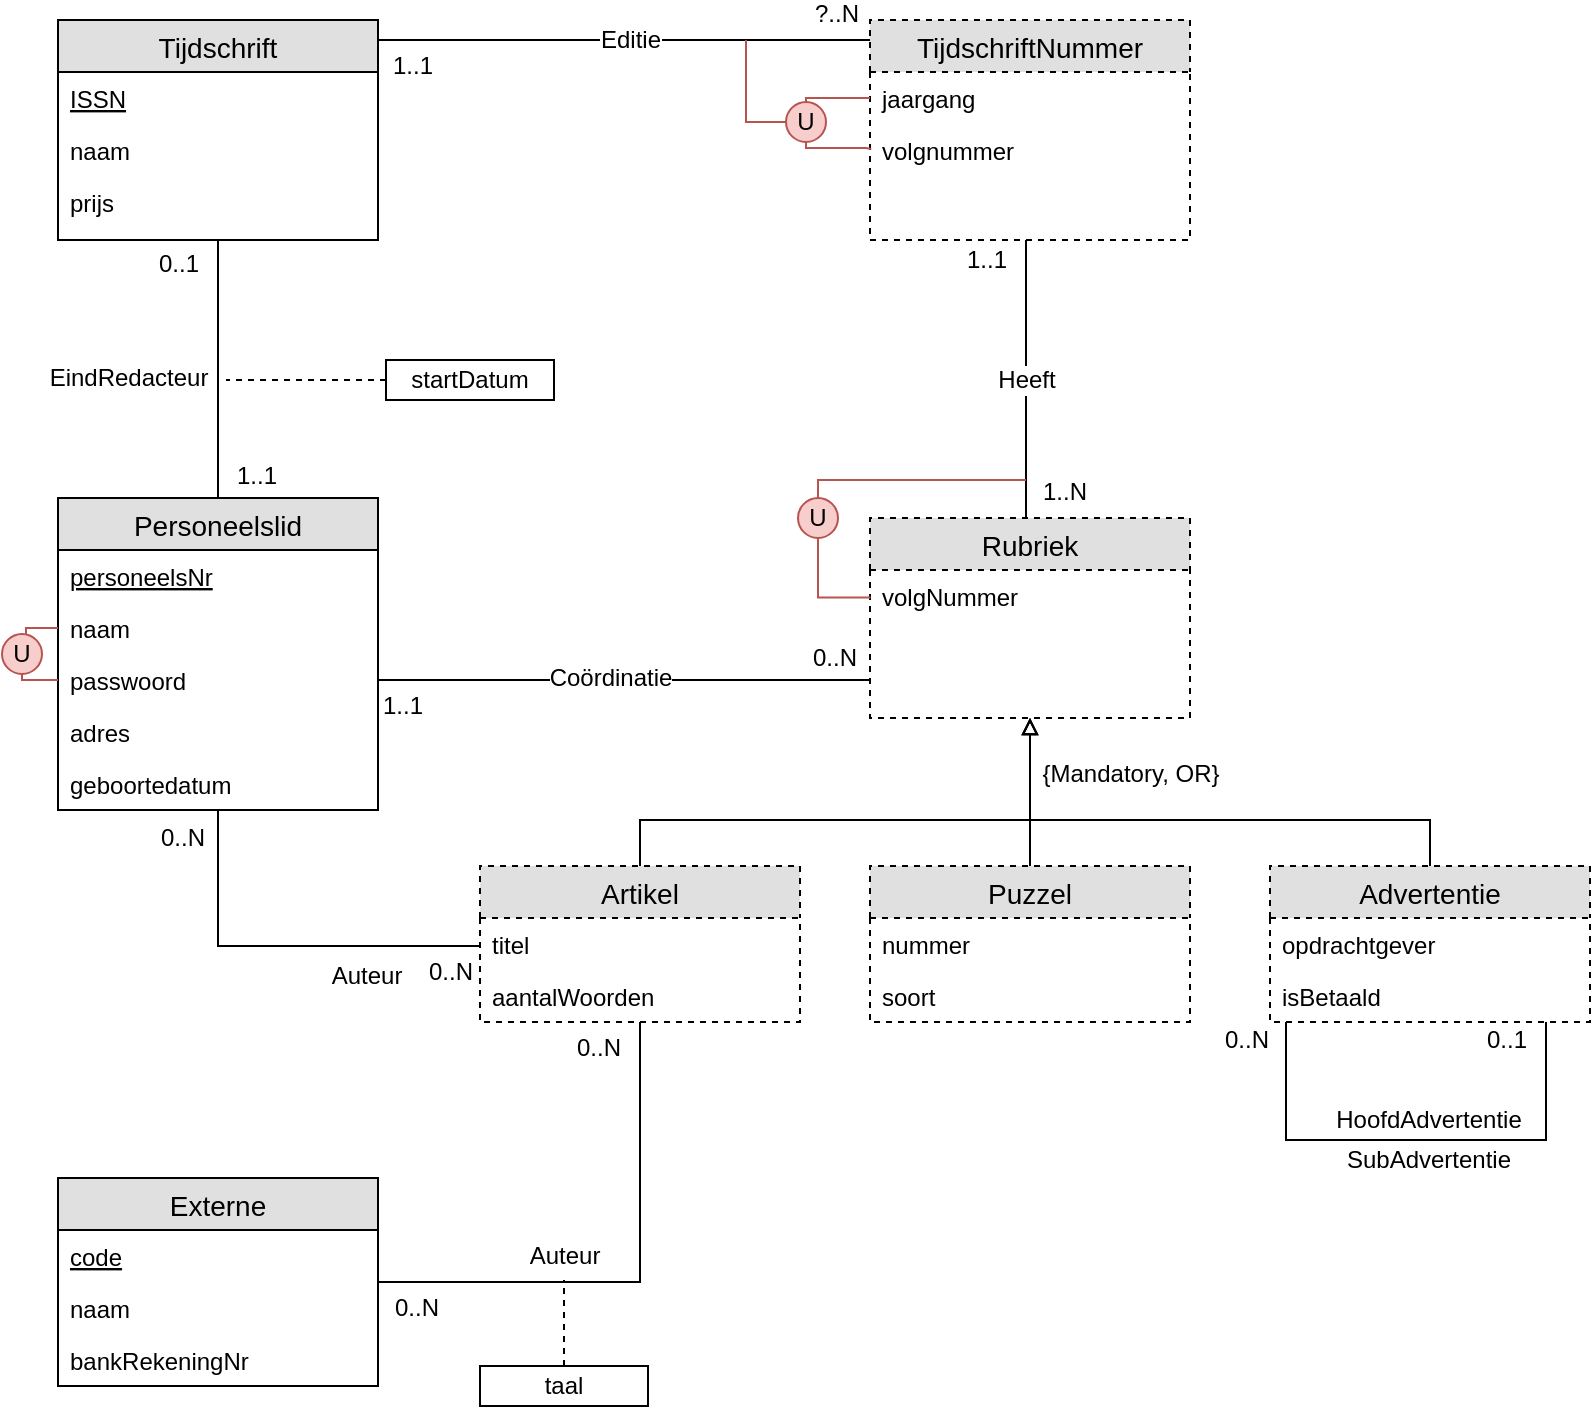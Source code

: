 <mxfile version="11.3.0" type="device" pages="1"><diagram id="4xq9xiqRc_igh71hhTV1" name="Page-1"><mxGraphModel dx="2786" dy="2046" grid="1" gridSize="10" guides="1" tooltips="1" connect="1" arrows="1" fold="1" page="1" pageScale="1" pageWidth="850" pageHeight="1100" math="0" shadow="0"><root><mxCell id="0"/><mxCell id="1" parent="0"/><mxCell id="eRNloQEwD60vDwMoWf8W-10" value="" style="edgeStyle=orthogonalEdgeStyle;rounded=0;orthogonalLoop=1;jettySize=auto;html=1;endArrow=none;endFill=0;" edge="1" parent="1" source="eRNloQEwD60vDwMoWf8W-1" target="eRNloQEwD60vDwMoWf8W-6"><mxGeometry relative="1" as="geometry"><Array as="points"><mxPoint x="410" y="40"/><mxPoint x="410" y="40"/></Array></mxGeometry></mxCell><mxCell id="eRNloQEwD60vDwMoWf8W-54" value="Editie" style="text;html=1;resizable=0;points=[];align=center;verticalAlign=middle;labelBackgroundColor=#ffffff;" vertex="1" connectable="0" parent="eRNloQEwD60vDwMoWf8W-10"><mxGeometry x="-0.111" y="3" relative="1" as="geometry"><mxPoint x="16" y="3" as="offset"/></mxGeometry></mxCell><mxCell id="eRNloQEwD60vDwMoWf8W-55" value="?..N" style="text;html=1;resizable=0;points=[];align=center;verticalAlign=middle;labelBackgroundColor=#ffffff;" vertex="1" connectable="0" parent="eRNloQEwD60vDwMoWf8W-10"><mxGeometry x="0.866" relative="1" as="geometry"><mxPoint x="-1" y="-13" as="offset"/></mxGeometry></mxCell><mxCell id="eRNloQEwD60vDwMoWf8W-56" value="1..1" style="text;html=1;resizable=0;points=[];align=center;verticalAlign=middle;labelBackgroundColor=#ffffff;" vertex="1" connectable="0" parent="eRNloQEwD60vDwMoWf8W-10"><mxGeometry x="0.359" y="-169" relative="1" as="geometry"><mxPoint x="-150" y="-156" as="offset"/></mxGeometry></mxCell><mxCell id="eRNloQEwD60vDwMoWf8W-20" value="" style="edgeStyle=orthogonalEdgeStyle;rounded=0;orthogonalLoop=1;jettySize=auto;html=1;endArrow=none;endFill=0;" edge="1" parent="1" source="eRNloQEwD60vDwMoWf8W-1" target="eRNloQEwD60vDwMoWf8W-16"><mxGeometry relative="1" as="geometry"><Array as="points"><mxPoint x="146" y="200"/><mxPoint x="146" y="200"/></Array></mxGeometry></mxCell><mxCell id="eRNloQEwD60vDwMoWf8W-51" value="EindRedacteur" style="text;html=1;resizable=0;points=[];align=center;verticalAlign=middle;labelBackgroundColor=#ffffff;" vertex="1" connectable="0" parent="eRNloQEwD60vDwMoWf8W-20"><mxGeometry x="0.109" relative="1" as="geometry"><mxPoint x="-45" y="-3" as="offset"/></mxGeometry></mxCell><mxCell id="eRNloQEwD60vDwMoWf8W-52" value="0..1" style="text;html=1;resizable=0;points=[];align=center;verticalAlign=middle;labelBackgroundColor=#ffffff;" vertex="1" connectable="0" parent="eRNloQEwD60vDwMoWf8W-20"><mxGeometry x="-0.879" y="-1" relative="1" as="geometry"><mxPoint x="-19" y="3.5" as="offset"/></mxGeometry></mxCell><mxCell id="eRNloQEwD60vDwMoWf8W-53" value="1..1" style="text;html=1;resizable=0;points=[];align=center;verticalAlign=middle;labelBackgroundColor=#ffffff;" vertex="1" connectable="0" parent="eRNloQEwD60vDwMoWf8W-20"><mxGeometry x="0.849" y="-1" relative="1" as="geometry"><mxPoint x="20" y="-2" as="offset"/></mxGeometry></mxCell><mxCell id="eRNloQEwD60vDwMoWf8W-1" value="Tijdschrift" style="swimlane;fontStyle=0;childLayout=stackLayout;horizontal=1;startSize=26;fillColor=#e0e0e0;horizontalStack=0;resizeParent=1;resizeParentMax=0;resizeLast=0;collapsible=1;marginBottom=0;swimlaneFillColor=#ffffff;align=center;fontSize=14;" vertex="1" parent="1"><mxGeometry x="66" y="30" width="160" height="110" as="geometry"/></mxCell><mxCell id="eRNloQEwD60vDwMoWf8W-2" value="ISSN" style="text;strokeColor=none;fillColor=none;spacingLeft=4;spacingRight=4;overflow=hidden;rotatable=0;points=[[0,0.5],[1,0.5]];portConstraint=eastwest;fontSize=12;fontStyle=4" vertex="1" parent="eRNloQEwD60vDwMoWf8W-1"><mxGeometry y="26" width="160" height="26" as="geometry"/></mxCell><mxCell id="eRNloQEwD60vDwMoWf8W-3" value="naam" style="text;strokeColor=none;fillColor=none;spacingLeft=4;spacingRight=4;overflow=hidden;rotatable=0;points=[[0,0.5],[1,0.5]];portConstraint=eastwest;fontSize=12;" vertex="1" parent="eRNloQEwD60vDwMoWf8W-1"><mxGeometry y="52" width="160" height="26" as="geometry"/></mxCell><mxCell id="eRNloQEwD60vDwMoWf8W-4" value="prijs" style="text;strokeColor=none;fillColor=none;spacingLeft=4;spacingRight=4;overflow=hidden;rotatable=0;points=[[0,0.5],[1,0.5]];portConstraint=eastwest;fontSize=12;" vertex="1" parent="eRNloQEwD60vDwMoWf8W-1"><mxGeometry y="78" width="160" height="32" as="geometry"/></mxCell><mxCell id="eRNloQEwD60vDwMoWf8W-49" style="edgeStyle=orthogonalEdgeStyle;rounded=0;orthogonalLoop=1;jettySize=auto;html=1;endArrow=none;endFill=0;" edge="1" parent="1" source="eRNloQEwD60vDwMoWf8W-16" target="eRNloQEwD60vDwMoWf8W-11"><mxGeometry relative="1" as="geometry"><Array as="points"><mxPoint x="372" y="360"/><mxPoint x="372" y="360"/></Array></mxGeometry></mxCell><mxCell id="eRNloQEwD60vDwMoWf8W-61" value="Coördinatie" style="text;html=1;resizable=0;points=[];align=center;verticalAlign=middle;labelBackgroundColor=#ffffff;" vertex="1" connectable="0" parent="eRNloQEwD60vDwMoWf8W-49"><mxGeometry x="-0.063" y="1" relative="1" as="geometry"><mxPoint as="offset"/></mxGeometry></mxCell><mxCell id="eRNloQEwD60vDwMoWf8W-62" value="0..N" style="text;html=1;resizable=0;points=[];align=center;verticalAlign=middle;labelBackgroundColor=#ffffff;" vertex="1" connectable="0" parent="eRNloQEwD60vDwMoWf8W-49"><mxGeometry x="0.913" relative="1" as="geometry"><mxPoint x="-7.5" y="-11" as="offset"/></mxGeometry></mxCell><mxCell id="eRNloQEwD60vDwMoWf8W-63" value="1..1" style="text;html=1;resizable=0;points=[];align=center;verticalAlign=middle;labelBackgroundColor=#ffffff;" vertex="1" connectable="0" parent="eRNloQEwD60vDwMoWf8W-49"><mxGeometry x="-0.498" y="58" relative="1" as="geometry"><mxPoint x="-50" y="71" as="offset"/></mxGeometry></mxCell><mxCell id="eRNloQEwD60vDwMoWf8W-50" style="edgeStyle=orthogonalEdgeStyle;rounded=0;orthogonalLoop=1;jettySize=auto;html=1;endArrow=none;endFill=0;" edge="1" parent="1" source="eRNloQEwD60vDwMoWf8W-16" target="eRNloQEwD60vDwMoWf8W-25"><mxGeometry relative="1" as="geometry"><Array as="points"><mxPoint x="146" y="493"/></Array></mxGeometry></mxCell><mxCell id="eRNloQEwD60vDwMoWf8W-64" value="Auteur" style="text;html=1;resizable=0;points=[];align=center;verticalAlign=middle;labelBackgroundColor=#ffffff;" vertex="1" connectable="0" parent="eRNloQEwD60vDwMoWf8W-50"><mxGeometry x="-0.399" y="23" relative="1" as="geometry"><mxPoint x="51" y="23" as="offset"/></mxGeometry></mxCell><mxCell id="eRNloQEwD60vDwMoWf8W-65" value="0..N" style="text;html=1;resizable=0;points=[];align=center;verticalAlign=middle;labelBackgroundColor=#ffffff;" vertex="1" connectable="0" parent="eRNloQEwD60vDwMoWf8W-50"><mxGeometry x="-0.899" relative="1" as="geometry"><mxPoint x="-18.5" y="3.5" as="offset"/></mxGeometry></mxCell><mxCell id="eRNloQEwD60vDwMoWf8W-66" value="0..N" style="text;html=1;resizable=0;points=[];align=center;verticalAlign=middle;labelBackgroundColor=#ffffff;" vertex="1" connectable="0" parent="eRNloQEwD60vDwMoWf8W-50"><mxGeometry x="0.869" y="3" relative="1" as="geometry"><mxPoint x="-2.5" y="16" as="offset"/></mxGeometry></mxCell><mxCell id="eRNloQEwD60vDwMoWf8W-16" value="Personeelslid" style="swimlane;fontStyle=0;childLayout=stackLayout;horizontal=1;startSize=26;fillColor=#e0e0e0;horizontalStack=0;resizeParent=1;resizeParentMax=0;resizeLast=0;collapsible=1;marginBottom=0;swimlaneFillColor=#ffffff;align=center;fontSize=14;" vertex="1" parent="1"><mxGeometry x="66" y="269" width="160" height="156" as="geometry"/></mxCell><mxCell id="eRNloQEwD60vDwMoWf8W-17" value="personeelsNr" style="text;strokeColor=none;fillColor=none;spacingLeft=4;spacingRight=4;overflow=hidden;rotatable=0;points=[[0,0.5],[1,0.5]];portConstraint=eastwest;fontSize=12;fontStyle=4" vertex="1" parent="eRNloQEwD60vDwMoWf8W-16"><mxGeometry y="26" width="160" height="26" as="geometry"/></mxCell><mxCell id="eRNloQEwD60vDwMoWf8W-18" value="naam" style="text;strokeColor=none;fillColor=none;spacingLeft=4;spacingRight=4;overflow=hidden;rotatable=0;points=[[0,0.5],[1,0.5]];portConstraint=eastwest;fontSize=12;" vertex="1" parent="eRNloQEwD60vDwMoWf8W-16"><mxGeometry y="52" width="160" height="26" as="geometry"/></mxCell><mxCell id="eRNloQEwD60vDwMoWf8W-19" value="passwoord" style="text;strokeColor=none;fillColor=none;spacingLeft=4;spacingRight=4;overflow=hidden;rotatable=0;points=[[0,0.5],[1,0.5]];portConstraint=eastwest;fontSize=12;" vertex="1" parent="eRNloQEwD60vDwMoWf8W-16"><mxGeometry y="78" width="160" height="26" as="geometry"/></mxCell><mxCell id="eRNloQEwD60vDwMoWf8W-46" value="adres" style="text;strokeColor=none;fillColor=none;spacingLeft=4;spacingRight=4;overflow=hidden;rotatable=0;points=[[0,0.5],[1,0.5]];portConstraint=eastwest;fontSize=12;" vertex="1" parent="eRNloQEwD60vDwMoWf8W-16"><mxGeometry y="104" width="160" height="26" as="geometry"/></mxCell><mxCell id="eRNloQEwD60vDwMoWf8W-47" value="geboortedatum" style="text;strokeColor=none;fillColor=none;spacingLeft=4;spacingRight=4;overflow=hidden;rotatable=0;points=[[0,0.5],[1,0.5]];portConstraint=eastwest;fontSize=12;" vertex="1" parent="eRNloQEwD60vDwMoWf8W-16"><mxGeometry y="130" width="160" height="26" as="geometry"/></mxCell><mxCell id="eRNloQEwD60vDwMoWf8W-15" value="" style="edgeStyle=orthogonalEdgeStyle;rounded=0;orthogonalLoop=1;jettySize=auto;html=1;endArrow=none;endFill=0;" edge="1" parent="1"><mxGeometry relative="1" as="geometry"><mxPoint x="550" y="140" as="sourcePoint"/><mxPoint x="550" y="279" as="targetPoint"/></mxGeometry></mxCell><mxCell id="eRNloQEwD60vDwMoWf8W-57" value="Heeft" style="text;html=1;resizable=0;points=[];align=center;verticalAlign=middle;labelBackgroundColor=#ffffff;" vertex="1" connectable="0" parent="eRNloQEwD60vDwMoWf8W-15"><mxGeometry x="-0.166" relative="1" as="geometry"><mxPoint y="11.5" as="offset"/></mxGeometry></mxCell><mxCell id="eRNloQEwD60vDwMoWf8W-58" value="1..1" style="text;html=1;resizable=0;points=[];align=center;verticalAlign=middle;labelBackgroundColor=#ffffff;" vertex="1" connectable="0" parent="eRNloQEwD60vDwMoWf8W-15"><mxGeometry x="-0.885" y="-1" relative="1" as="geometry"><mxPoint x="-19" y="1.5" as="offset"/></mxGeometry></mxCell><mxCell id="eRNloQEwD60vDwMoWf8W-59" value="1..N" style="text;html=1;resizable=0;points=[];align=center;verticalAlign=middle;labelBackgroundColor=#ffffff;" vertex="1" connectable="0" parent="eRNloQEwD60vDwMoWf8W-15"><mxGeometry x="0.818" y="-1" relative="1" as="geometry"><mxPoint x="20" y="-0.5" as="offset"/></mxGeometry></mxCell><mxCell id="eRNloQEwD60vDwMoWf8W-6" value="TijdschriftNummer" style="swimlane;fontStyle=0;childLayout=stackLayout;horizontal=1;startSize=26;fillColor=#e0e0e0;horizontalStack=0;resizeParent=1;resizeParentMax=0;resizeLast=0;collapsible=1;marginBottom=0;swimlaneFillColor=#ffffff;align=center;fontSize=14;dashed=1;" vertex="1" parent="1"><mxGeometry x="472" y="30" width="160" height="110" as="geometry"/></mxCell><mxCell id="eRNloQEwD60vDwMoWf8W-7" value="jaargang" style="text;strokeColor=none;fillColor=none;spacingLeft=4;spacingRight=4;overflow=hidden;rotatable=0;points=[[0,0.5],[1,0.5]];portConstraint=eastwest;fontSize=12;" vertex="1" parent="eRNloQEwD60vDwMoWf8W-6"><mxGeometry y="26" width="160" height="26" as="geometry"/></mxCell><mxCell id="eRNloQEwD60vDwMoWf8W-8" value="volgnummer" style="text;strokeColor=none;fillColor=none;spacingLeft=4;spacingRight=4;overflow=hidden;rotatable=0;points=[[0,0.5],[1,0.5]];portConstraint=eastwest;fontSize=12;" vertex="1" parent="eRNloQEwD60vDwMoWf8W-6"><mxGeometry y="52" width="160" height="58" as="geometry"/></mxCell><mxCell id="eRNloQEwD60vDwMoWf8W-11" value="Rubriek" style="swimlane;fontStyle=0;childLayout=stackLayout;horizontal=1;startSize=26;fillColor=#e0e0e0;horizontalStack=0;resizeParent=1;resizeParentMax=0;resizeLast=0;collapsible=1;marginBottom=0;swimlaneFillColor=#ffffff;align=center;fontSize=14;dashed=1;" vertex="1" parent="1"><mxGeometry x="472" y="279" width="160" height="100" as="geometry"/></mxCell><mxCell id="eRNloQEwD60vDwMoWf8W-13" value="volgNummer" style="text;strokeColor=none;fillColor=none;spacingLeft=4;spacingRight=4;overflow=hidden;rotatable=0;points=[[0,0.5],[1,0.5]];portConstraint=eastwest;fontSize=12;" vertex="1" parent="eRNloQEwD60vDwMoWf8W-11"><mxGeometry y="26" width="160" height="74" as="geometry"/></mxCell><mxCell id="eRNloQEwD60vDwMoWf8W-42" style="edgeStyle=orthogonalEdgeStyle;rounded=0;orthogonalLoop=1;jettySize=auto;html=1;endArrow=block;endFill=0;" edge="1" parent="1" source="eRNloQEwD60vDwMoWf8W-25" target="eRNloQEwD60vDwMoWf8W-11"><mxGeometry relative="1" as="geometry"><Array as="points"><mxPoint x="357" y="430"/><mxPoint x="552" y="430"/></Array></mxGeometry></mxCell><mxCell id="eRNloQEwD60vDwMoWf8W-25" value="Artikel" style="swimlane;fontStyle=0;childLayout=stackLayout;horizontal=1;startSize=26;fillColor=#e0e0e0;horizontalStack=0;resizeParent=1;resizeParentMax=0;resizeLast=0;collapsible=1;marginBottom=0;swimlaneFillColor=#ffffff;align=center;fontSize=14;dashed=1;" vertex="1" parent="1"><mxGeometry x="277" y="453" width="160" height="78" as="geometry"/></mxCell><mxCell id="eRNloQEwD60vDwMoWf8W-26" value="titel" style="text;strokeColor=none;fillColor=none;spacingLeft=4;spacingRight=4;overflow=hidden;rotatable=0;points=[[0,0.5],[1,0.5]];portConstraint=eastwest;fontSize=12;dashed=1;" vertex="1" parent="eRNloQEwD60vDwMoWf8W-25"><mxGeometry y="26" width="160" height="26" as="geometry"/></mxCell><mxCell id="eRNloQEwD60vDwMoWf8W-27" value="aantalWoorden" style="text;strokeColor=none;fillColor=none;spacingLeft=4;spacingRight=4;overflow=hidden;rotatable=0;points=[[0,0.5],[1,0.5]];portConstraint=eastwest;fontSize=12;dashed=1;" vertex="1" parent="eRNloQEwD60vDwMoWf8W-25"><mxGeometry y="52" width="160" height="26" as="geometry"/></mxCell><mxCell id="eRNloQEwD60vDwMoWf8W-43" style="edgeStyle=orthogonalEdgeStyle;rounded=0;orthogonalLoop=1;jettySize=auto;html=1;endArrow=block;endFill=0;" edge="1" parent="1" source="eRNloQEwD60vDwMoWf8W-30" target="eRNloQEwD60vDwMoWf8W-11"><mxGeometry relative="1" as="geometry"/></mxCell><mxCell id="eRNloQEwD60vDwMoWf8W-30" value="Puzzel" style="swimlane;fontStyle=0;childLayout=stackLayout;horizontal=1;startSize=26;fillColor=#e0e0e0;horizontalStack=0;resizeParent=1;resizeParentMax=0;resizeLast=0;collapsible=1;marginBottom=0;swimlaneFillColor=#ffffff;align=center;fontSize=14;dashed=1;" vertex="1" parent="1"><mxGeometry x="472" y="453" width="160" height="78" as="geometry"/></mxCell><mxCell id="eRNloQEwD60vDwMoWf8W-31" value="nummer" style="text;strokeColor=none;fillColor=none;spacingLeft=4;spacingRight=4;overflow=hidden;rotatable=0;points=[[0,0.5],[1,0.5]];portConstraint=eastwest;fontSize=12;dashed=1;" vertex="1" parent="eRNloQEwD60vDwMoWf8W-30"><mxGeometry y="26" width="160" height="26" as="geometry"/></mxCell><mxCell id="eRNloQEwD60vDwMoWf8W-32" value="soort" style="text;strokeColor=none;fillColor=none;spacingLeft=4;spacingRight=4;overflow=hidden;rotatable=0;points=[[0,0.5],[1,0.5]];portConstraint=eastwest;fontSize=12;dashed=1;" vertex="1" parent="eRNloQEwD60vDwMoWf8W-30"><mxGeometry y="52" width="160" height="26" as="geometry"/></mxCell><mxCell id="eRNloQEwD60vDwMoWf8W-44" style="edgeStyle=orthogonalEdgeStyle;rounded=0;orthogonalLoop=1;jettySize=auto;html=1;endArrow=block;endFill=0;" edge="1" parent="1" source="eRNloQEwD60vDwMoWf8W-34" target="eRNloQEwD60vDwMoWf8W-11"><mxGeometry relative="1" as="geometry"><Array as="points"><mxPoint x="752" y="430"/><mxPoint x="552" y="430"/></Array></mxGeometry></mxCell><mxCell id="eRNloQEwD60vDwMoWf8W-45" value="{Mandatory, OR}" style="text;html=1;resizable=0;points=[];align=center;verticalAlign=middle;labelBackgroundColor=#ffffff;" vertex="1" connectable="0" parent="eRNloQEwD60vDwMoWf8W-44"><mxGeometry x="0.757" y="-1" relative="1" as="geometry"><mxPoint x="49" y="-6" as="offset"/></mxGeometry></mxCell><mxCell id="eRNloQEwD60vDwMoWf8W-34" value="Advertentie" style="swimlane;fontStyle=0;childLayout=stackLayout;horizontal=1;startSize=26;fillColor=#e0e0e0;horizontalStack=0;resizeParent=1;resizeParentMax=0;resizeLast=0;collapsible=1;marginBottom=0;swimlaneFillColor=#ffffff;align=center;fontSize=14;dashed=1;" vertex="1" parent="1"><mxGeometry x="672" y="453" width="160" height="78" as="geometry"/></mxCell><mxCell id="eRNloQEwD60vDwMoWf8W-35" value="opdrachtgever" style="text;strokeColor=none;fillColor=none;spacingLeft=4;spacingRight=4;overflow=hidden;rotatable=0;points=[[0,0.5],[1,0.5]];portConstraint=eastwest;fontSize=12;dashed=1;" vertex="1" parent="eRNloQEwD60vDwMoWf8W-34"><mxGeometry y="26" width="160" height="26" as="geometry"/></mxCell><mxCell id="eRNloQEwD60vDwMoWf8W-36" value="isBetaald" style="text;strokeColor=none;fillColor=none;spacingLeft=4;spacingRight=4;overflow=hidden;rotatable=0;points=[[0,0.5],[1,0.5]];portConstraint=eastwest;fontSize=12;dashed=1;" vertex="1" parent="eRNloQEwD60vDwMoWf8W-34"><mxGeometry y="52" width="160" height="26" as="geometry"/></mxCell><mxCell id="eRNloQEwD60vDwMoWf8W-48" style="edgeStyle=orthogonalEdgeStyle;rounded=0;orthogonalLoop=1;jettySize=auto;html=1;endArrow=none;endFill=0;" edge="1" parent="1" source="eRNloQEwD60vDwMoWf8W-38" target="eRNloQEwD60vDwMoWf8W-25"><mxGeometry relative="1" as="geometry"/></mxCell><mxCell id="eRNloQEwD60vDwMoWf8W-68" value="0..N" style="text;html=1;resizable=0;points=[];align=center;verticalAlign=middle;labelBackgroundColor=#ffffff;" vertex="1" connectable="0" parent="eRNloQEwD60vDwMoWf8W-48"><mxGeometry x="0.916" y="1" relative="1" as="geometry"><mxPoint x="-20.5" y="1.5" as="offset"/></mxGeometry></mxCell><mxCell id="eRNloQEwD60vDwMoWf8W-69" value="0..N" style="text;html=1;resizable=0;points=[];align=center;verticalAlign=middle;labelBackgroundColor=#ffffff;" vertex="1" connectable="0" parent="eRNloQEwD60vDwMoWf8W-48"><mxGeometry x="-0.919" relative="1" as="geometry"><mxPoint x="8.5" y="12.5" as="offset"/></mxGeometry></mxCell><mxCell id="eRNloQEwD60vDwMoWf8W-67" value="Auteur" style="text;html=1;resizable=0;points=[];align=center;verticalAlign=middle;labelBackgroundColor=#ffffff;" vertex="1" connectable="0" parent="eRNloQEwD60vDwMoWf8W-48"><mxGeometry x="-0.228" y="6" relative="1" as="geometry"><mxPoint x="-7.5" y="-7" as="offset"/></mxGeometry></mxCell><mxCell id="eRNloQEwD60vDwMoWf8W-38" value="Externe" style="swimlane;fontStyle=0;childLayout=stackLayout;horizontal=1;startSize=26;fillColor=#e0e0e0;horizontalStack=0;resizeParent=1;resizeParentMax=0;resizeLast=0;collapsible=1;marginBottom=0;swimlaneFillColor=#ffffff;align=center;fontSize=14;" vertex="1" parent="1"><mxGeometry x="66" y="609" width="160" height="104" as="geometry"/></mxCell><mxCell id="eRNloQEwD60vDwMoWf8W-39" value="code" style="text;strokeColor=none;fillColor=none;spacingLeft=4;spacingRight=4;overflow=hidden;rotatable=0;points=[[0,0.5],[1,0.5]];portConstraint=eastwest;fontSize=12;fontStyle=4" vertex="1" parent="eRNloQEwD60vDwMoWf8W-38"><mxGeometry y="26" width="160" height="26" as="geometry"/></mxCell><mxCell id="eRNloQEwD60vDwMoWf8W-40" value="naam" style="text;strokeColor=none;fillColor=none;spacingLeft=4;spacingRight=4;overflow=hidden;rotatable=0;points=[[0,0.5],[1,0.5]];portConstraint=eastwest;fontSize=12;" vertex="1" parent="eRNloQEwD60vDwMoWf8W-38"><mxGeometry y="52" width="160" height="26" as="geometry"/></mxCell><mxCell id="eRNloQEwD60vDwMoWf8W-41" value="bankRekeningNr" style="text;strokeColor=none;fillColor=none;spacingLeft=4;spacingRight=4;overflow=hidden;rotatable=0;points=[[0,0.5],[1,0.5]];portConstraint=eastwest;fontSize=12;" vertex="1" parent="eRNloQEwD60vDwMoWf8W-38"><mxGeometry y="78" width="160" height="26" as="geometry"/></mxCell><mxCell id="eRNloQEwD60vDwMoWf8W-75" style="edgeStyle=orthogonalEdgeStyle;rounded=0;orthogonalLoop=1;jettySize=auto;html=1;endArrow=none;endFill=0;dashed=1;" edge="1" parent="1" source="eRNloQEwD60vDwMoWf8W-74"><mxGeometry relative="1" as="geometry"><mxPoint x="150" y="210" as="targetPoint"/><Array as="points"><mxPoint x="150" y="210"/></Array></mxGeometry></mxCell><mxCell id="eRNloQEwD60vDwMoWf8W-74" value="startDatum" style="rounded=0;whiteSpace=wrap;html=1;" vertex="1" parent="1"><mxGeometry x="230" y="200" width="84" height="20" as="geometry"/></mxCell><mxCell id="eRNloQEwD60vDwMoWf8W-77" style="edgeStyle=orthogonalEdgeStyle;rounded=0;orthogonalLoop=1;jettySize=auto;html=1;dashed=1;endArrow=none;endFill=0;" edge="1" parent="1" source="eRNloQEwD60vDwMoWf8W-76"><mxGeometry relative="1" as="geometry"><mxPoint x="319" y="660" as="targetPoint"/></mxGeometry></mxCell><mxCell id="eRNloQEwD60vDwMoWf8W-76" value="taal" style="rounded=0;whiteSpace=wrap;html=1;" vertex="1" parent="1"><mxGeometry x="277" y="703" width="84" height="20" as="geometry"/></mxCell><mxCell id="eRNloQEwD60vDwMoWf8W-79" style="edgeStyle=orthogonalEdgeStyle;rounded=0;orthogonalLoop=1;jettySize=auto;html=1;entryX=0;entryY=0.5;entryDx=0;entryDy=0;endArrow=none;endFill=0;fillColor=#f8cecc;strokeColor=#b85450;" edge="1" parent="1" source="eRNloQEwD60vDwMoWf8W-78" target="eRNloQEwD60vDwMoWf8W-18"><mxGeometry relative="1" as="geometry"><Array as="points"><mxPoint x="50" y="334"/><mxPoint x="50" y="334"/></Array></mxGeometry></mxCell><mxCell id="eRNloQEwD60vDwMoWf8W-80" style="edgeStyle=orthogonalEdgeStyle;rounded=0;orthogonalLoop=1;jettySize=auto;html=1;entryX=0;entryY=0.5;entryDx=0;entryDy=0;endArrow=none;endFill=0;fillColor=#f8cecc;strokeColor=#b85450;" edge="1" parent="1" source="eRNloQEwD60vDwMoWf8W-78" target="eRNloQEwD60vDwMoWf8W-19"><mxGeometry relative="1" as="geometry"><Array as="points"><mxPoint x="48" y="360"/></Array></mxGeometry></mxCell><mxCell id="eRNloQEwD60vDwMoWf8W-78" value="U" style="ellipse;whiteSpace=wrap;html=1;aspect=fixed;fillColor=#f8cecc;strokeColor=#b85450;" vertex="1" parent="1"><mxGeometry x="38" y="337" width="20" height="20" as="geometry"/></mxCell><mxCell id="eRNloQEwD60vDwMoWf8W-82" style="edgeStyle=orthogonalEdgeStyle;rounded=0;orthogonalLoop=1;jettySize=auto;html=1;entryX=0;entryY=0.5;entryDx=0;entryDy=0;endArrow=none;endFill=0;fillColor=#f8cecc;strokeColor=#b85450;" edge="1" parent="1" source="eRNloQEwD60vDwMoWf8W-81" target="eRNloQEwD60vDwMoWf8W-7"><mxGeometry relative="1" as="geometry"><Array as="points"><mxPoint x="440" y="69"/></Array></mxGeometry></mxCell><mxCell id="eRNloQEwD60vDwMoWf8W-83" style="edgeStyle=orthogonalEdgeStyle;rounded=0;orthogonalLoop=1;jettySize=auto;html=1;entryX=0.004;entryY=0.216;entryDx=0;entryDy=0;entryPerimeter=0;endArrow=none;endFill=0;fillColor=#f8cecc;strokeColor=#b85450;" edge="1" parent="1" source="eRNloQEwD60vDwMoWf8W-81" target="eRNloQEwD60vDwMoWf8W-8"><mxGeometry relative="1" as="geometry"><Array as="points"><mxPoint x="440" y="94"/><mxPoint x="470" y="94"/></Array></mxGeometry></mxCell><mxCell id="eRNloQEwD60vDwMoWf8W-84" style="edgeStyle=orthogonalEdgeStyle;rounded=0;orthogonalLoop=1;jettySize=auto;html=1;endArrow=none;endFill=0;fillColor=#f8cecc;strokeColor=#b85450;exitX=0;exitY=0.5;exitDx=0;exitDy=0;" edge="1" parent="1" source="eRNloQEwD60vDwMoWf8W-81"><mxGeometry relative="1" as="geometry"><mxPoint x="410" y="40" as="targetPoint"/></mxGeometry></mxCell><mxCell id="eRNloQEwD60vDwMoWf8W-81" value="U" style="ellipse;whiteSpace=wrap;html=1;aspect=fixed;fillColor=#f8cecc;strokeColor=#b85450;" vertex="1" parent="1"><mxGeometry x="430" y="71" width="20" height="20" as="geometry"/></mxCell><mxCell id="eRNloQEwD60vDwMoWf8W-86" style="edgeStyle=orthogonalEdgeStyle;rounded=0;orthogonalLoop=1;jettySize=auto;html=1;entryX=0.002;entryY=0.185;entryDx=0;entryDy=0;entryPerimeter=0;endArrow=none;endFill=0;fillColor=#f8cecc;strokeColor=#b85450;" edge="1" parent="1" source="eRNloQEwD60vDwMoWf8W-85" target="eRNloQEwD60vDwMoWf8W-13"><mxGeometry relative="1" as="geometry"/></mxCell><mxCell id="eRNloQEwD60vDwMoWf8W-87" style="edgeStyle=orthogonalEdgeStyle;rounded=0;orthogonalLoop=1;jettySize=auto;html=1;endArrow=none;endFill=0;fillColor=#f8cecc;strokeColor=#b85450;exitX=0.5;exitY=0;exitDx=0;exitDy=0;" edge="1" parent="1" source="eRNloQEwD60vDwMoWf8W-85"><mxGeometry relative="1" as="geometry"><mxPoint x="550" y="260" as="targetPoint"/><Array as="points"><mxPoint x="446" y="260"/></Array></mxGeometry></mxCell><mxCell id="eRNloQEwD60vDwMoWf8W-85" value="U" style="ellipse;whiteSpace=wrap;html=1;aspect=fixed;fillColor=#f8cecc;strokeColor=#b85450;" vertex="1" parent="1"><mxGeometry x="436" y="269" width="20" height="20" as="geometry"/></mxCell><mxCell id="eRNloQEwD60vDwMoWf8W-89" style="edgeStyle=orthogonalEdgeStyle;rounded=0;orthogonalLoop=1;jettySize=auto;html=1;endArrow=none;endFill=0;" edge="1" parent="1" source="eRNloQEwD60vDwMoWf8W-34" target="eRNloQEwD60vDwMoWf8W-34"><mxGeometry relative="1" as="geometry"><Array as="points"><mxPoint x="810" y="590"/><mxPoint x="680" y="590"/></Array></mxGeometry></mxCell><mxCell id="eRNloQEwD60vDwMoWf8W-90" value="SubAdvertentie" style="text;html=1;resizable=0;points=[];align=center;verticalAlign=middle;labelBackgroundColor=#ffffff;" vertex="1" connectable="0" parent="eRNloQEwD60vDwMoWf8W-89"><mxGeometry x="0.134" y="1" relative="1" as="geometry"><mxPoint x="22" y="9" as="offset"/></mxGeometry></mxCell><mxCell id="eRNloQEwD60vDwMoWf8W-91" value="0..N" style="text;html=1;resizable=0;points=[];align=center;verticalAlign=middle;labelBackgroundColor=#ffffff;" vertex="1" connectable="0" parent="eRNloQEwD60vDwMoWf8W-89"><mxGeometry x="0.942" y="1" relative="1" as="geometry"><mxPoint x="-19" y="2" as="offset"/></mxGeometry></mxCell><mxCell id="eRNloQEwD60vDwMoWf8W-92" value="0..1" style="text;html=1;resizable=0;points=[];align=center;verticalAlign=middle;labelBackgroundColor=#ffffff;" vertex="1" connectable="0" parent="eRNloQEwD60vDwMoWf8W-89"><mxGeometry x="-0.923" relative="1" as="geometry"><mxPoint x="-20" y="-0.5" as="offset"/></mxGeometry></mxCell><mxCell id="eRNloQEwD60vDwMoWf8W-93" value="HoofdAdvertentie" style="text;html=1;resizable=0;points=[];align=center;verticalAlign=middle;labelBackgroundColor=#ffffff;" vertex="1" connectable="0" parent="eRNloQEwD60vDwMoWf8W-89"><mxGeometry x="0.134" y="1" relative="1" as="geometry"><mxPoint x="22" y="-11" as="offset"/></mxGeometry></mxCell></root></mxGraphModel></diagram></mxfile>
